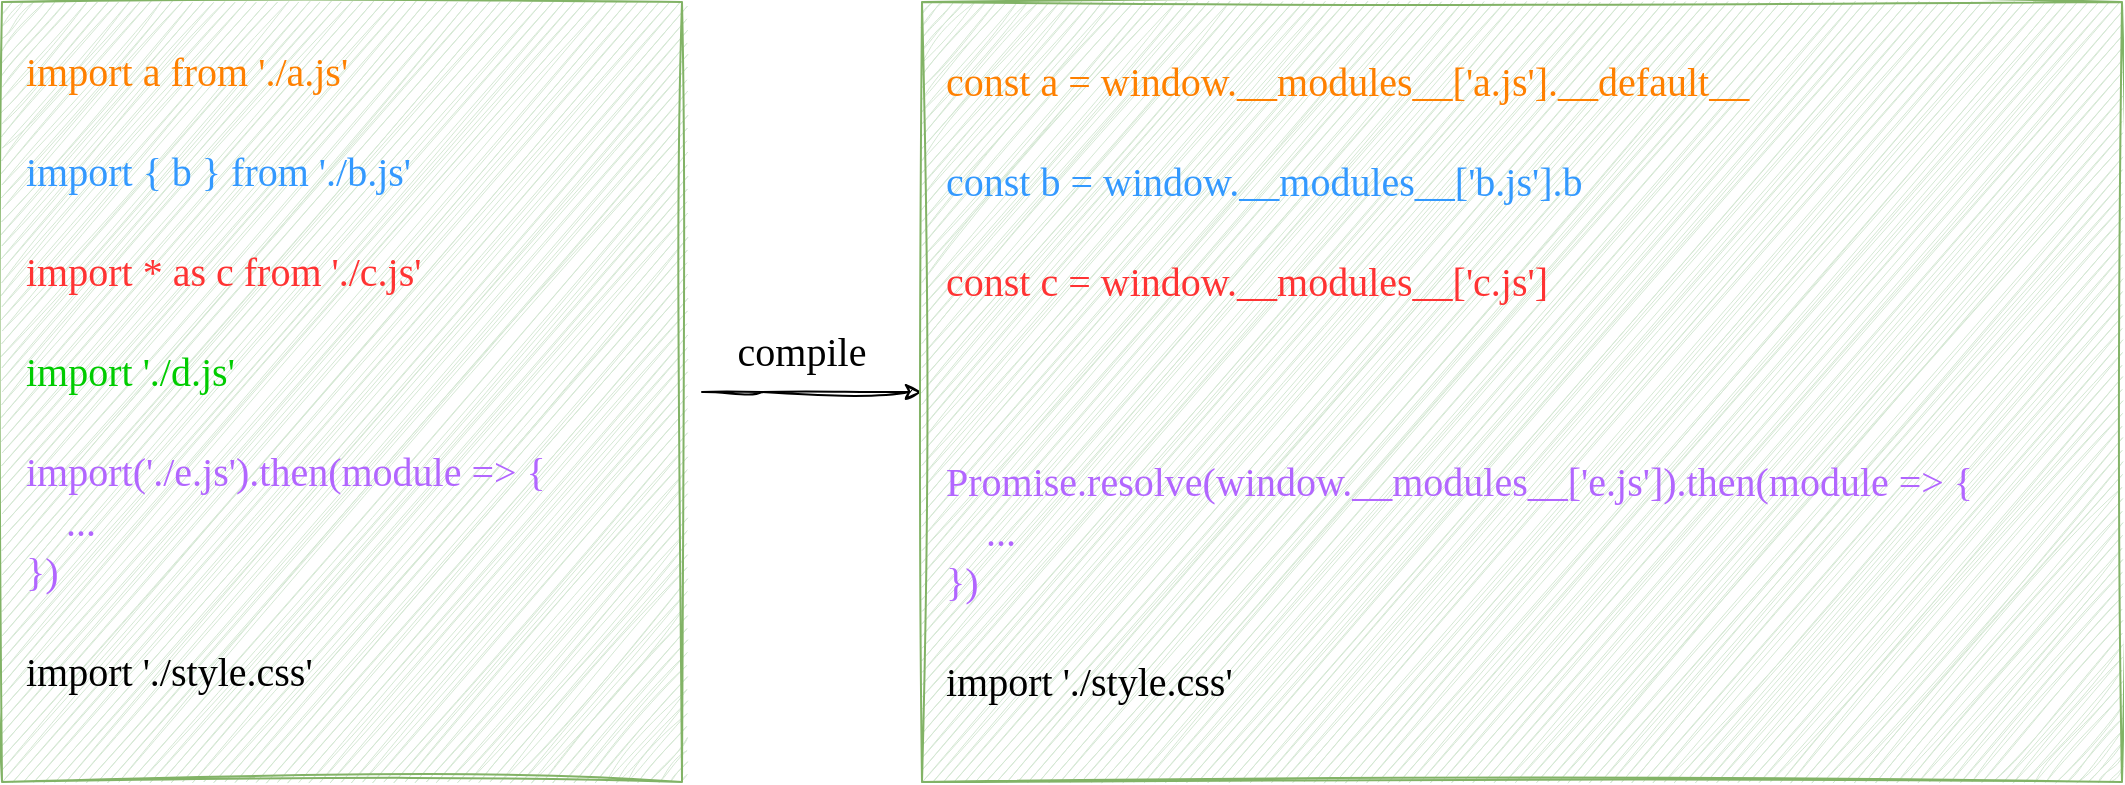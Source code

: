 <mxfile version="21.7.1" type="github">
  <diagram name="Page-1" id="kltpETyp6ktUoRGK4CSb">
    <mxGraphModel dx="1425" dy="769" grid="1" gridSize="10" guides="1" tooltips="1" connect="1" arrows="1" fold="1" page="1" pageScale="1" pageWidth="827" pageHeight="1169" math="0" shadow="0">
      <root>
        <mxCell id="0" />
        <mxCell id="1" parent="0" />
        <mxCell id="waHBwddkoe4MKuM2ABax-2" value="" style="rounded=0;whiteSpace=wrap;html=1;sketch=1;hachureGap=4;jiggle=2;curveFitting=1;fontFamily=Architects Daughter;fontSource=https%3A%2F%2Ffonts.googleapis.com%2Fcss%3Ffamily%3DArchitects%2BDaughter;fontSize=20;fillColor=#d5e8d4;strokeColor=#82b366;" parent="1" vertex="1">
          <mxGeometry y="110" width="340" height="390" as="geometry" />
        </mxCell>
        <mxCell id="waHBwddkoe4MKuM2ABax-6" style="edgeStyle=orthogonalEdgeStyle;rounded=0;sketch=1;hachureGap=4;jiggle=2;curveFitting=1;orthogonalLoop=1;jettySize=auto;html=1;entryX=0;entryY=0.5;entryDx=0;entryDy=0;fontFamily=Architects Daughter;fontSource=https%3A%2F%2Ffonts.googleapis.com%2Fcss%3Ffamily%3DArchitects%2BDaughter;fontSize=16;" parent="1" source="waHBwddkoe4MKuM2ABax-3" target="waHBwddkoe4MKuM2ABax-4" edge="1">
          <mxGeometry relative="1" as="geometry">
            <mxPoint x="360" y="320" as="sourcePoint" />
            <Array as="points">
              <mxPoint x="380" y="305" />
              <mxPoint x="380" y="305" />
            </Array>
          </mxGeometry>
        </mxCell>
        <mxCell id="waHBwddkoe4MKuM2ABax-3" value="&lt;font face=&quot;Comic Sans MS&quot;&gt;&lt;font color=&quot;#ff8000&quot;&gt;import a from &#39;./a.js&#39;&lt;/font&gt;&lt;br&gt;&lt;br&gt;&lt;font color=&quot;#3399ff&quot;&gt;import { b } from &#39;./b.js&#39;&lt;/font&gt;&lt;br&gt;&lt;br&gt;&lt;font color=&quot;#ff3333&quot;&gt;import * as c from &#39;./c.js&#39;&lt;/font&gt;&lt;br&gt;&lt;br&gt;&lt;font color=&quot;#00cc00&quot;&gt;import &#39;./d.js&#39;&lt;br&gt;&lt;/font&gt;&lt;br&gt;&lt;font color=&quot;#b266ff&quot;&gt;import(&#39;./e.js&#39;).then(module =&amp;gt; {&lt;br&gt;&amp;nbsp; &amp;nbsp; ...&lt;br&gt;})&lt;br&gt;&lt;/font&gt;&lt;br&gt;import &#39;./style.css&#39;&lt;br&gt;&lt;/font&gt;" style="text;html=1;strokeColor=none;fillColor=none;align=left;verticalAlign=middle;whiteSpace=wrap;rounded=0;fontSize=20;fontFamily=Architects Daughter;" parent="1" vertex="1">
          <mxGeometry x="10" y="120" width="340" height="350" as="geometry" />
        </mxCell>
        <mxCell id="waHBwddkoe4MKuM2ABax-4" value="" style="rounded=0;whiteSpace=wrap;html=1;sketch=1;hachureGap=4;jiggle=2;curveFitting=1;fontFamily=Architects Daughter;fontSource=https%3A%2F%2Ffonts.googleapis.com%2Fcss%3Ffamily%3DArchitects%2BDaughter;fontSize=20;fillColor=#d5e8d4;strokeColor=#82b366;" parent="1" vertex="1">
          <mxGeometry x="460" y="110" width="600" height="390" as="geometry" />
        </mxCell>
        <mxCell id="waHBwddkoe4MKuM2ABax-5" value="&lt;font face=&quot;Comic Sans MS&quot;&gt;&lt;font color=&quot;#ff8000&quot;&gt;const a = window.__modules__[&#39;a.js&#39;].__default__&lt;/font&gt;&lt;br&gt;&lt;br&gt;&lt;font color=&quot;#3399ff&quot;&gt;const b = window.__modules__[&#39;b.js&#39;].b&lt;/font&gt;&lt;br&gt;&lt;br&gt;&lt;font color=&quot;#ff3333&quot;&gt;const c = window.__modules__[&#39;c.js&#39;]&lt;/font&gt;&lt;br&gt;&lt;br&gt;&lt;font color=&quot;#00cc00&quot;&gt;&amp;nbsp;&lt;br&gt;&lt;/font&gt;&lt;br&gt;&lt;font color=&quot;#b266ff&quot;&gt;Promise.resolve(window.__modules__[&#39;e.js&#39;]).then(module =&amp;gt; {&lt;br&gt;&amp;nbsp; &amp;nbsp; ...&lt;br&gt;})&lt;br&gt;&lt;/font&gt;&lt;br&gt;import &#39;./style.css&#39;&lt;br&gt;&lt;/font&gt;" style="text;html=1;strokeColor=none;fillColor=none;align=left;verticalAlign=middle;whiteSpace=wrap;rounded=0;fontSize=20;fontFamily=Architects Daughter;" parent="1" vertex="1">
          <mxGeometry x="470" y="120" width="580" height="360" as="geometry" />
        </mxCell>
        <mxCell id="do1ttzeZ-q19rvh2WYjt-1" value="&lt;font face=&quot;Comic Sans MS&quot;&gt;compile&lt;/font&gt;" style="text;html=1;strokeColor=none;fillColor=none;align=center;verticalAlign=middle;whiteSpace=wrap;rounded=0;fontSize=20;fontFamily=Architects Daughter;" parent="1" vertex="1">
          <mxGeometry x="370" y="270" width="60" height="30" as="geometry" />
        </mxCell>
      </root>
    </mxGraphModel>
  </diagram>
</mxfile>
